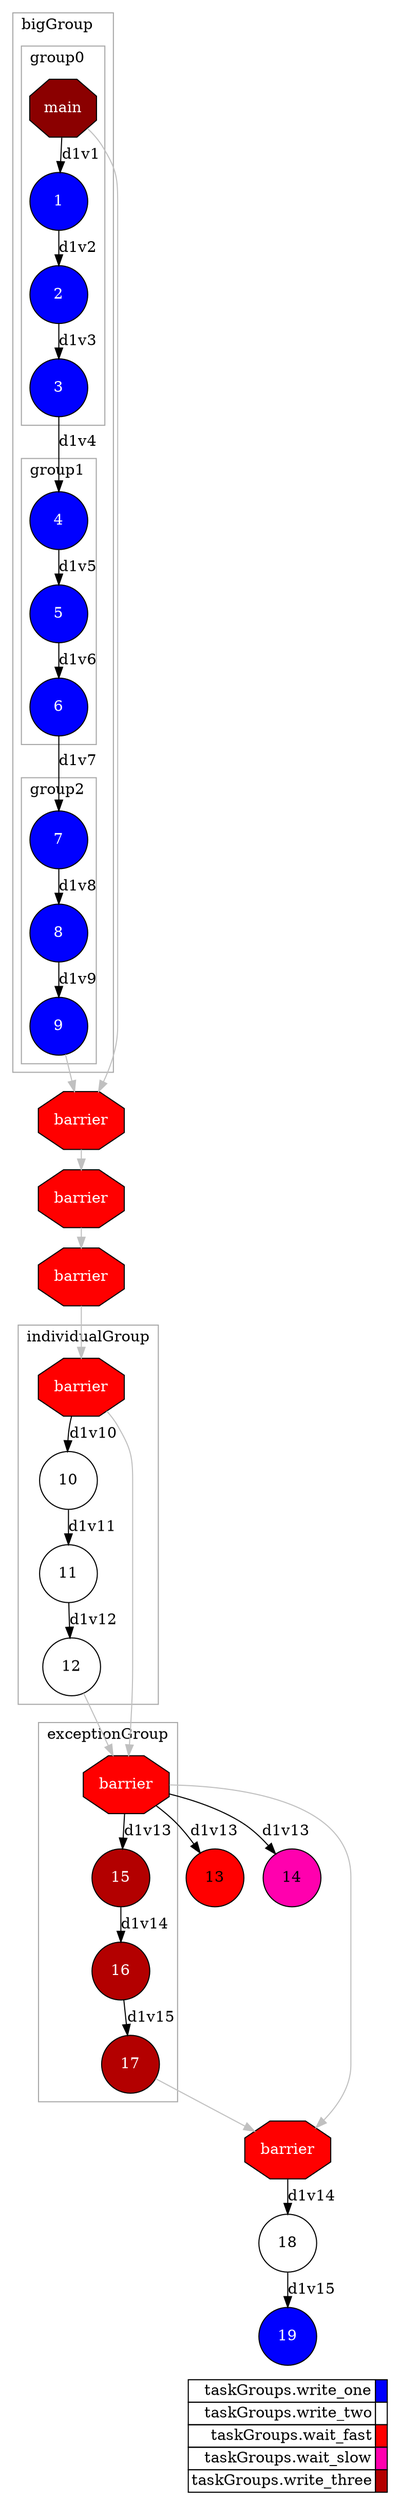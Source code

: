 digraph {
  rankdir=TB;
  labeljust="l";
  compound= true;
  subgraph dependence_graph {
    ranksep=0.20;
    node[height=0.75];

Synchro0[label="main", shape=octagon, style=filled fillcolor="#8B0000" fontcolor="#FFFFFF"];
subgraph clusterTasksbigGroup {
shape=rect;
node[height=0.75];
color="#A9A9A9"; 
label="bigGroup";

subgraph clusterTasksgroup0 {
shape=rect;
node[height=0.75];
color="#A9A9A9"; 
label="group0";

1[shape=circle, style=filled fillcolor="#0000ff" fontcolor="#ffffff"];
Synchro0 -> 1 [label="d1v1"];
2[shape=circle, style=filled fillcolor="#0000ff" fontcolor="#ffffff"];
1 -> 2 [label="d1v2"];
3[shape=circle, style=filled fillcolor="#0000ff" fontcolor="#ffffff"];
2 -> 3 [label="d1v3"];
}

subgraph clusterTasksgroup1 {
shape=rect;
node[height=0.75];
color="#A9A9A9"; 
label="group1";

4[shape=circle, style=filled fillcolor="#0000ff" fontcolor="#ffffff"];
3 -> 4 [label="d1v4"];
5[shape=circle, style=filled fillcolor="#0000ff" fontcolor="#ffffff"];
4 -> 5 [label="d1v5"];
6[shape=circle, style=filled fillcolor="#0000ff" fontcolor="#ffffff"];
5 -> 6 [label="d1v6"];
}

subgraph clusterTasksgroup2 {
shape=rect;
node[height=0.75];
color="#A9A9A9"; 
label="group2";

7[shape=circle, style=filled fillcolor="#0000ff" fontcolor="#ffffff"];
6 -> 7 [label="d1v7"];
8[shape=circle, style=filled fillcolor="#0000ff" fontcolor="#ffffff"];
7 -> 8 [label="d1v8"];
9[shape=circle, style=filled fillcolor="#0000ff" fontcolor="#ffffff"];
8 -> 9 [label="d1v9"];
}

}

Synchro1[label="barrier", shape=octagon, style=filled fillcolor="#ff0000" fontcolor="#FFFFFF"];
Synchro0 -> Synchro1 [color=grey];
9 -> Synchro1 [color=grey];
Synchro2[label="barrier", shape=octagon, style=filled fillcolor="#ff0000" fontcolor="#FFFFFF"];
Synchro1 -> Synchro2 [color=grey];
Synchro3[label="barrier", shape=octagon, style=filled fillcolor="#ff0000" fontcolor="#FFFFFF"];
Synchro2 -> Synchro3 [color=grey];
Synchro4[label="barrier", shape=octagon, style=filled fillcolor="#ff0000" fontcolor="#FFFFFF"];
Synchro3 -> Synchro4 [color=grey];
subgraph clusterTasksindividualGroup {
shape=rect;
node[height=0.75];
color="#A9A9A9"; 
label="individualGroup";

10[shape=circle, style=filled fillcolor="#ffffff" fontcolor="#000000"];
Synchro4 -> 10 [label="d1v10"];
11[shape=circle, style=filled fillcolor="#ffffff" fontcolor="#000000"];
10 -> 11 [label="d1v11"];
12[shape=circle, style=filled fillcolor="#ffffff" fontcolor="#000000"];
11 -> 12 [label="d1v12"];
}

Synchro5[label="barrier", shape=octagon, style=filled fillcolor="#ff0000" fontcolor="#FFFFFF"];
Synchro4 -> Synchro5 [color=grey];
12 -> Synchro5 [color=grey];
13[shape=circle, style=filled fillcolor="#ff0000" fontcolor="#000000"];
Synchro5 -> 13 [label="d1v13"];
14[shape=circle, style=filled fillcolor="#ff00ae" fontcolor="#000000"];
Synchro5 -> 14 [label="d1v13"];
subgraph clusterTasksexceptionGroup {
shape=rect;
node[height=0.75];
color="#A9A9A9"; 
label="exceptionGroup";

15[shape=circle, style=filled fillcolor="#b30000" fontcolor="#ffffff"];
Synchro5 -> 15 [label="d1v13"];
16[shape=circle, style=filled fillcolor="#b30000" fontcolor="#ffffff"];
15 -> 16 [label="d1v14"];
17[shape=circle, style=filled fillcolor="#b30000" fontcolor="#ffffff"];
16 -> 17 [label="d1v15"];
}

Synchro6[label="barrier", shape=octagon, style=filled fillcolor="#ff0000" fontcolor="#FFFFFF"];
Synchro5 -> Synchro6 [color=grey];
17 -> Synchro6 [color=grey];
18[shape=circle, style=filled fillcolor="#ffffff" fontcolor="#000000"];
Synchro6 -> 18 [label="d1v14"];
19[shape=circle, style=filled fillcolor="#0000ff" fontcolor="#ffffff"];
18 -> 19 [label="d1v15"];  }
  subgraph legend {
    rank=sink;
    node [shape=plaintext, height=0.75];
    ranksep=0.20;
    label = "Legend";
    key [label=<
      <table border="0" cellpadding="2" cellspacing="0" cellborder="1">
<tr>
<td align="right">taskGroups.write_one</td>
<td bgcolor="#0000ff">&nbsp;</td>
</tr>
<tr>
<td align="right">taskGroups.write_two</td>
<td bgcolor="#ffffff">&nbsp;</td>
</tr>
<tr>
<td align="right">taskGroups.wait_fast</td>
<td bgcolor="#ff0000">&nbsp;</td>
</tr>
<tr>
<td align="right">taskGroups.wait_slow</td>
<td bgcolor="#ff00ae">&nbsp;</td>
</tr>
<tr>
<td align="right">taskGroups.write_three</td>
<td bgcolor="#b30000">&nbsp;</td>
</tr>
      </table>
    >]
  }
}

